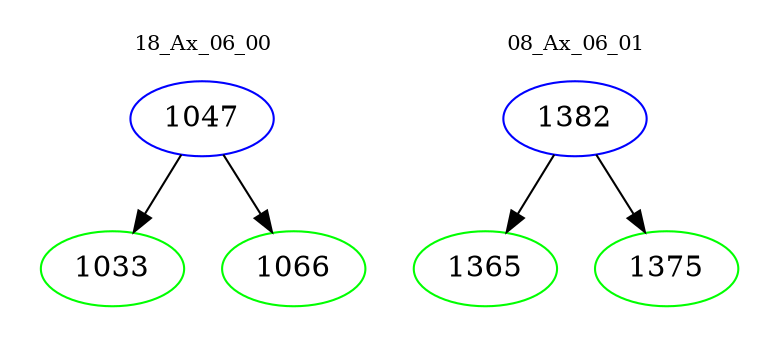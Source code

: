 digraph{
subgraph cluster_0 {
color = white
label = "18_Ax_06_00";
fontsize=10;
T0_1047 [label="1047", color="blue"]
T0_1047 -> T0_1033 [color="black"]
T0_1033 [label="1033", color="green"]
T0_1047 -> T0_1066 [color="black"]
T0_1066 [label="1066", color="green"]
}
subgraph cluster_1 {
color = white
label = "08_Ax_06_01";
fontsize=10;
T1_1382 [label="1382", color="blue"]
T1_1382 -> T1_1365 [color="black"]
T1_1365 [label="1365", color="green"]
T1_1382 -> T1_1375 [color="black"]
T1_1375 [label="1375", color="green"]
}
}

